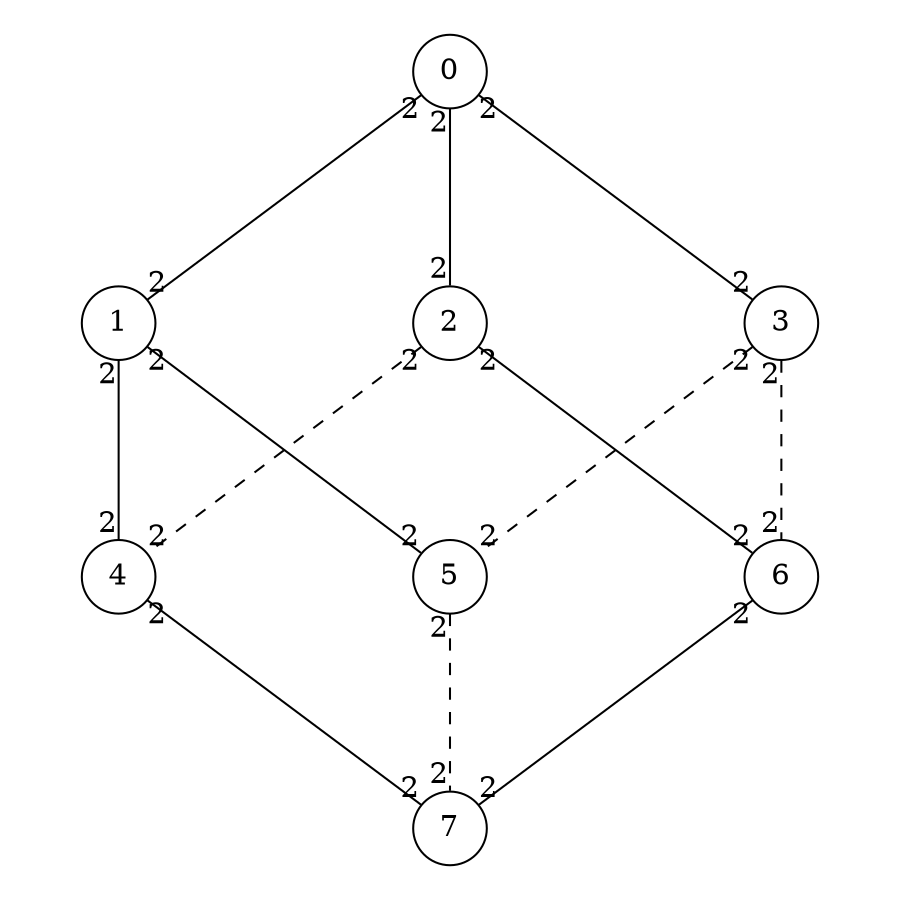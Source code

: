 graph unsat_8_12 {
	graph [size="6,6",ratio=fill];
	0 [shape=circle];
	1 [shape=circle];
	2 [shape=circle];
	3 [shape=circle];
	4 [shape=circle];
	5 [shape=circle];
	6 [shape=circle];
	7 [shape=circle];
	0 -- 1[headlabel=2, taillabel=2];
	0 -- 2[headlabel=2, taillabel=2];
	0 -- 3[headlabel=2, taillabel=2];
	1 -- 4[headlabel=2, taillabel=2];
	1 -- 5[headlabel=2, taillabel=2];
	2 -- 4 [style=dashed,headlabel=2, taillabel=2];
	2 -- 6[headlabel=2, taillabel=2];
	3 -- 5 [style=dashed,headlabel=2, taillabel=2];
	3 -- 6 [style=dashed,headlabel=2, taillabel=2];
	4 -- 7[headlabel=2, taillabel=2];
	5 -- 7 [style=dashed,headlabel=2, taillabel=2];
	6 -- 7[headlabel=2, taillabel=2];
}// UNSAT
